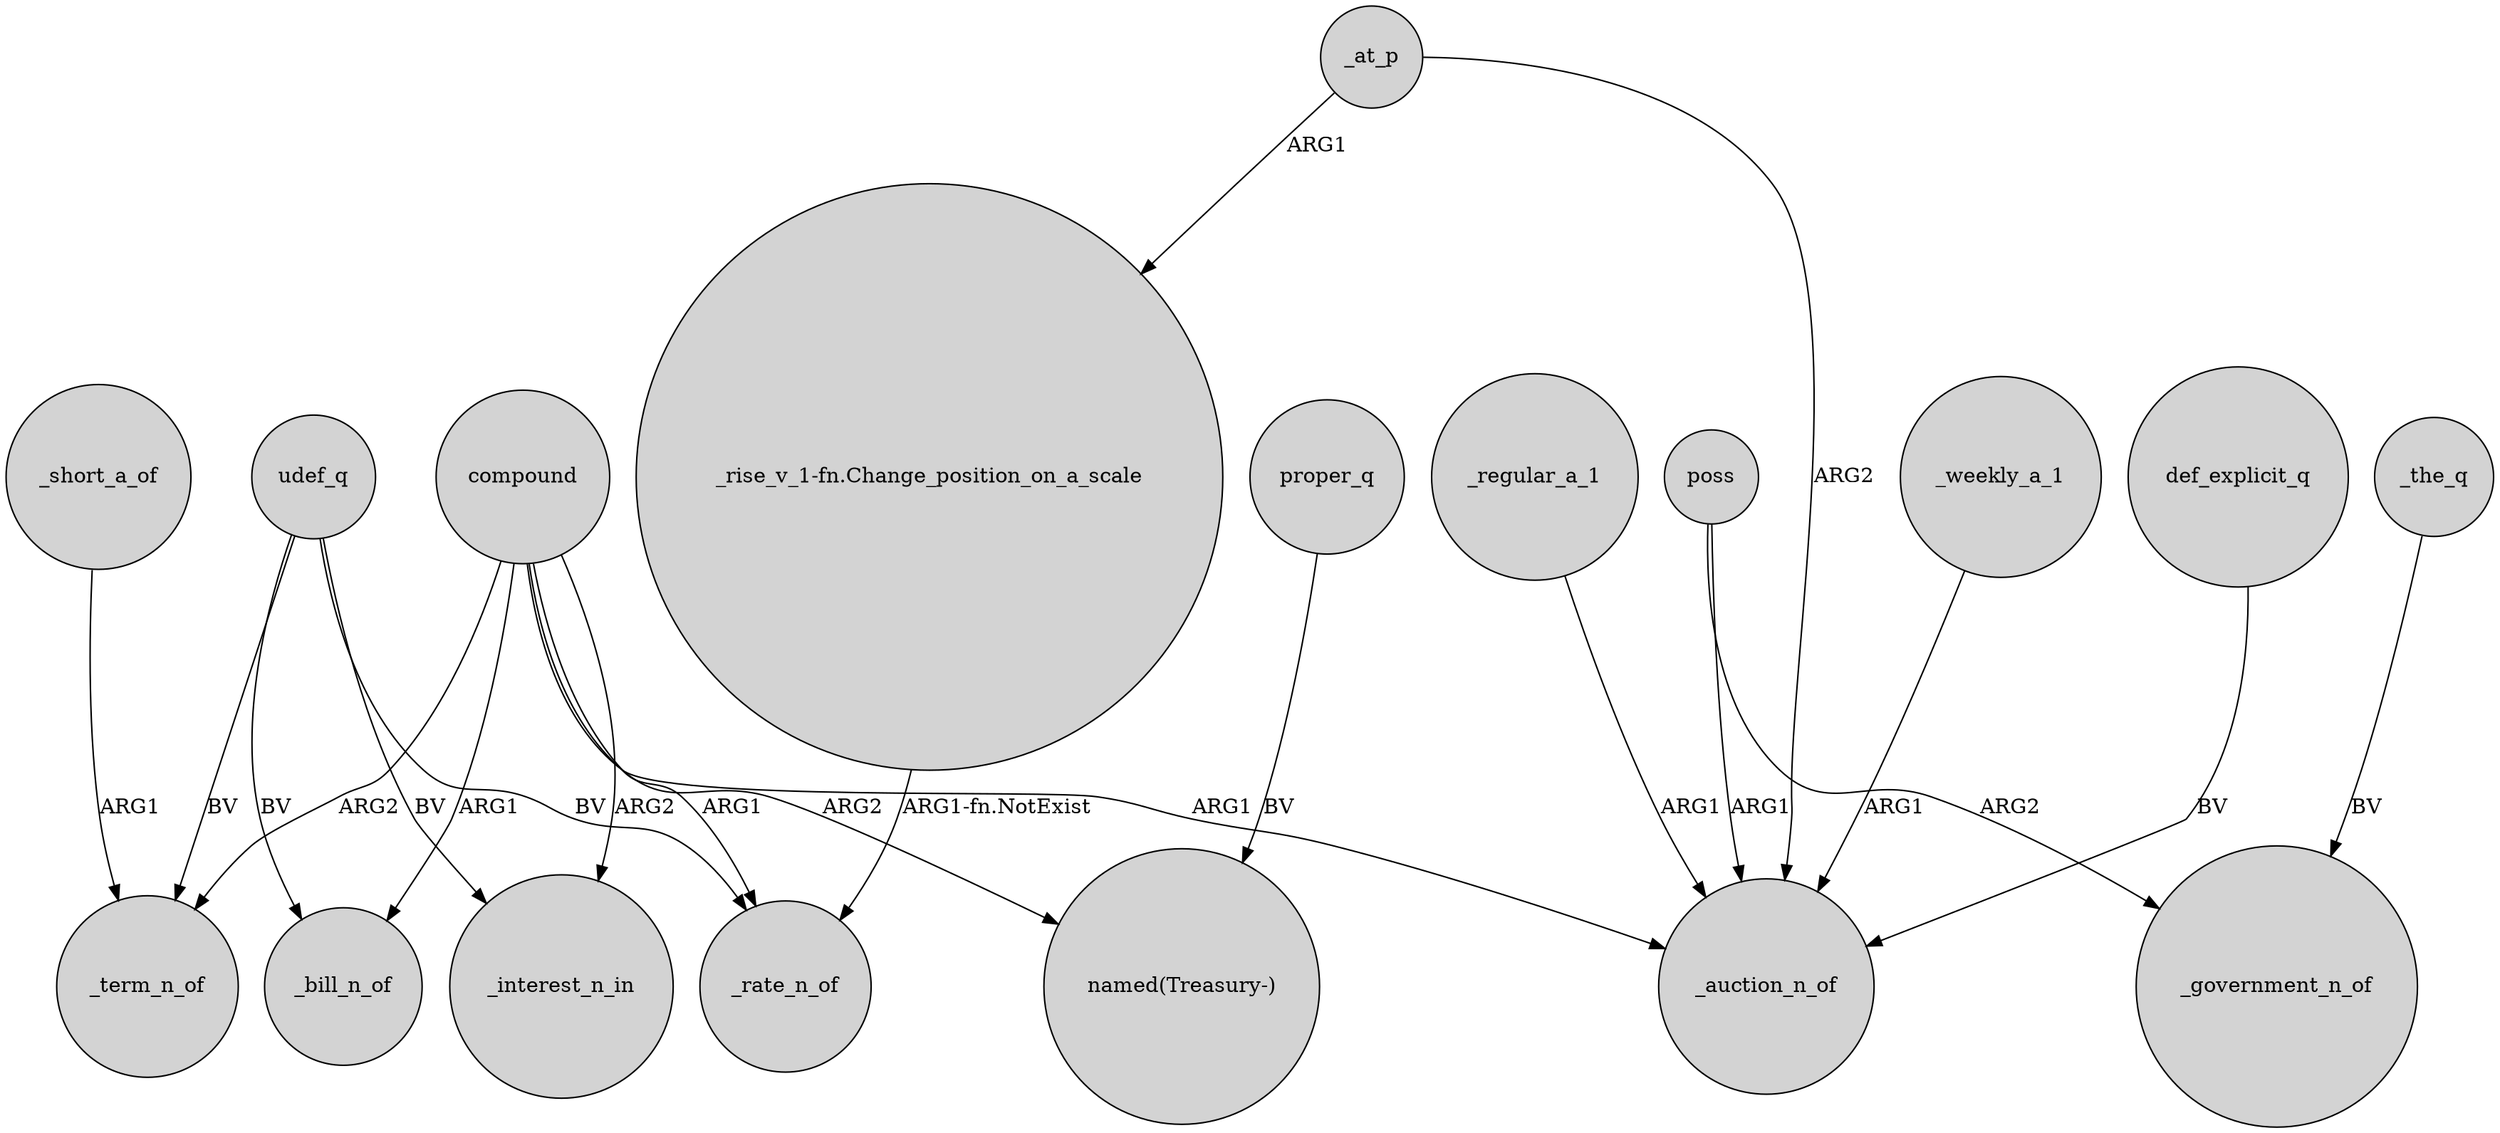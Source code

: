 digraph {
	node [shape=circle style=filled]
	compound -> _bill_n_of [label=ARG1]
	compound -> _term_n_of [label=ARG2]
	proper_q -> "named(Treasury-)" [label=BV]
	_at_p -> "_rise_v_1-fn.Change_position_on_a_scale" [label=ARG1]
	"_rise_v_1-fn.Change_position_on_a_scale" -> _rate_n_of [label="ARG1-fn.NotExist"]
	_short_a_of -> _term_n_of [label=ARG1]
	compound -> _rate_n_of [label=ARG1]
	udef_q -> _bill_n_of [label=BV]
	udef_q -> _rate_n_of [label=BV]
	udef_q -> _interest_n_in [label=BV]
	compound -> _interest_n_in [label=ARG2]
	compound -> "named(Treasury-)" [label=ARG2]
	udef_q -> _term_n_of [label=BV]
	poss -> _auction_n_of [label=ARG1]
	_weekly_a_1 -> _auction_n_of [label=ARG1]
	_the_q -> _government_n_of [label=BV]
	compound -> _auction_n_of [label=ARG1]
	_at_p -> _auction_n_of [label=ARG2]
	poss -> _government_n_of [label=ARG2]
	def_explicit_q -> _auction_n_of [label=BV]
	_regular_a_1 -> _auction_n_of [label=ARG1]
}
